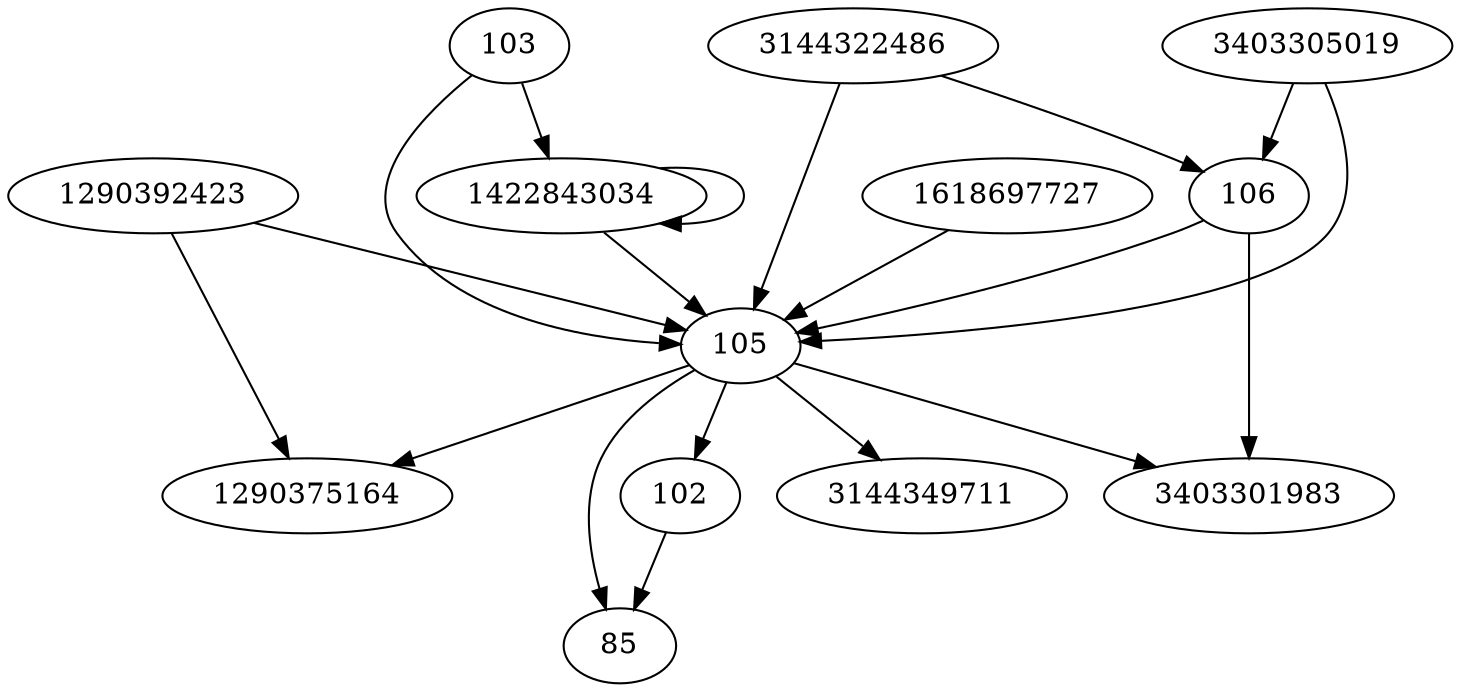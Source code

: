 digraph  {
102;
1290392423;
103;
105;
106;
1618697727;
3144349711;
85;
3144322486;
1422843034;
3403305019;
1290375164;
3403301983;
102 -> 85;
1290392423 -> 105;
1290392423 -> 1290375164;
103 -> 1422843034;
103 -> 105;
105 -> 1290375164;
105 -> 102;
105 -> 3144349711;
105 -> 3403301983;
105 -> 85;
106 -> 105;
106 -> 3403301983;
1618697727 -> 105;
3144322486 -> 105;
3144322486 -> 106;
1422843034 -> 105;
1422843034 -> 1422843034;
3403305019 -> 105;
3403305019 -> 106;
}
